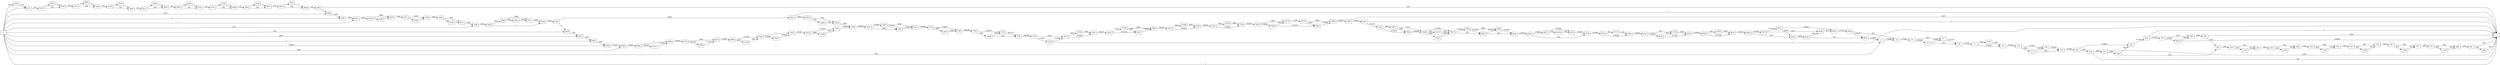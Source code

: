 digraph {
	graph [rankdir=LR]
	node [shape=rectangle]
	2 -> 18 [label=274668]
	18 -> 36 [label=275491]
	36 -> 45 [label=274668]
	36 -> 57 [label=823]
	45 -> 57 [label=273903]
	45 -> 66 [label=765]
	57 -> 66 [label=274726]
	66 -> 71 [label=275491]
	71 -> 92 [label=272828]
	71 -> 11715 [label=2663]
	92 -> 107 [label=275491]
	107 -> 117 [label=4068]
	107 -> 128 [label=271423]
	117 -> 128 [label=3245]
	117 -> 138 [label=823]
	128 -> 138 [label=274668]
	138 -> 222 [label=275491]
	222 -> 226 [label=4834]
	222 -> 243 [label=270657]
	226 -> 227 [label=4069]
	226 -> 1 [label=765]
	227 -> 1 [label=2663]
	227 -> 240 [label=1406]
	240 -> 243 [label=583]
	240 -> 303 [label=823]
	243 -> 265 [label=271240]
	265 -> 1 [label=1]
	265 -> 270 [label=271239]
	270 -> 294 [label=582]
	270 -> 8414 [label=270657]
	294 -> 298 [label=2422]
	298 -> 1 [label=1840]
	298 -> 303 [label=582]
	303 -> 354 [label=1405]
	354 -> 381 [label=582]
	354 -> 11323 [label=823]
	381 -> 459 [label=1405]
	459 -> 480 [label=582]
	459 -> 11343 [label=823]
	480 -> 495 [label=1405]
	495 -> 516 [label=582]
	495 -> 11363 [label=823]
	516 -> 558 [label=1405]
	558 -> 579 [label=582]
	558 -> 11383 [label=823]
	579 -> 591 [label=1405]
	591 -> 627 [label=582]
	591 -> 11418 [label=823]
	627 -> 639 [label=1405]
	639 -> 660 [label=582]
	639 -> 11438 [label=823]
	660 -> 661 [label=1405]
	661 -> 1 [label=823]
	661 -> 1982 [label=582]
	1982 -> 1 [label=582]
	3470 -> 3471 [label=324]
	3471 -> 3474 [label=325]
	3474 -> 3495 [label=324]
	3474 -> 3983 [label=1]
	3495 -> 3513 [label=325]
	3513 -> 3540 [label=324]
	3513 -> 4009 [label=1]
	3540 -> 3579 [label=325]
	3579 -> 3600 [label=324]
	3579 -> 4029 [label=1]
	3600 -> 3631 [label=325]
	3631 -> 3666 [label=324]
	3631 -> 4063 [label=1]
	3666 -> 3669 [label=325]
	3669 -> 3701 [label=324]
	3669 -> 4094 [label=1]
	3701 -> 3795 [label=325]
	3795 -> 3828 [label=324]
	3795 -> 4126 [label=1]
	3828 -> 3852 [label=325]
	3852 -> 3873 [label=324]
	3852 -> 4146 [label=1]
	3873 -> 3910 [label=325]
	3910 -> 3948 [label=324]
	3910 -> 4183 [label=1]
	3948 -> 3963 [label=325]
	3963 -> 1 [label=324]
	3963 -> 4366 [label=1]
	3983 -> 3495 [label=1]
	4009 -> 3540 [label=1]
	4029 -> 3600 [label=1]
	4063 -> 3666 [label=1]
	4094 -> 3701 [label=1]
	4126 -> 3828 [label=1]
	4146 -> 3873 [label=1]
	4183 -> 3948 [label=1]
	4366 -> 4385 [label=7658]
	4385 -> 5235 [label=7659]
	5235 -> 5239 [label=7660]
	5239 -> 5269 [label=7659]
	5239 -> 5708 [label=1]
	5269 -> 5327 [label=7660]
	5327 -> 5348 [label=7659]
	5327 -> 5728 [label=1]
	5348 -> 5390 [label=7660]
	5390 -> 5411 [label=7659]
	5390 -> 5748 [label=1]
	5411 -> 5490 [label=7660]
	5490 -> 5493 [label=8483]
	5493 -> 5494 [label=8482]
	5493 -> 5559 [label=1]
	5494 -> 5515 [label=7659]
	5494 -> 10831 [label=823]
	5515 -> 5559 [label=8482]
	5559 -> 5565 [label=8483]
	5565 -> 5604 [label=8482]
	5565 -> 6524 [label=1]
	5604 -> 1 [label=1]
	5604 -> 10532 [label=8481]
	5708 -> 5269 [label=1]
	5728 -> 5348 [label=1]
	5748 -> 5411 [label=1]
	6524 -> 6525 [label=766]
	6525 -> 6563 [label=3429]
	6563 -> 6590 [label=3430]
	6590 -> 6596 [label=272247]
	6596 -> 6665 [label=274087]
	6665 -> 6686 [label=1]
	6665 -> 7475 [label=274086]
	6686 -> 6779 [label=274087]
	6779 -> 6813 [label=2664]
	6779 -> 7508 [label=271423]
	6813 -> 6999 [label=274087]
	6999 -> 7020 [label=271424]
	6999 -> 11478 [label=2663]
	7020 -> 7041 [label=1]
	7020 -> 7528 [label=274086]
	7041 -> 7053 [label=274087]
	7053 -> 7074 [label=271424]
	7053 -> 11498 [label=2663]
	7074 -> 7200 [label=274087]
	7200 -> 7221 [label=282568]
	7221 -> 7236 [label=279905]
	7221 -> 7252 [label=2663]
	7236 -> 7252 [label=271424]
	7236 -> 7257 [label=8481]
	7252 -> 7257 [label=274087]
	7257 -> 7272 [label=282568]
	7272 -> 7308 [label=274087]
	7272 -> 10637 [label=8481]
	7308 -> 7320 [label=282568]
	7320 -> 7344 [label=274087]
	7320 -> 10648 [label=8481]
	7344 -> 7352 [label=281745]
	7352 -> 7416 [label=282568]
	7416 -> 7455 [label=274087]
	7416 -> 7537 [label=8481]
	7455 -> 1 [label=1]
	7455 -> 7537 [label=274086]
	7475 -> 6686 [label=274086]
	7508 -> 6813 [label=271423]
	7528 -> 7041 [label=274086]
	7537 -> 7561 [label=274086]
	7537 -> 10730 [label=8481]
	7561 -> 7636 [label=282567]
	7636 -> 7657 [label=271423]
	7636 -> 10736 [label=11144]
	7657 -> 7663 [label=279904]
	7663 -> 7675 [label=282567]
	7675 -> 7696 [label=279904]
	7675 -> 11568 [label=2663]
	7696 -> 7743 [label=282567]
	7743 -> 7764 [label=274086]
	7743 -> 10770 [label=8481]
	7764 -> 7826 [label=282567]
	7826 -> 7838 [label=279904]
	7826 -> 10779 [label=2663]
	7838 -> 7862 [label=271423]
	7838 -> 10779 [label=8481]
	7862 -> 7880 [label=274086]
	7880 -> 7888 [label=282567]
	7888 -> 1 [label=7657]
	7888 -> 7907 [label=274910]
	7907 -> 1 [label=1]
	7907 -> 7922 [label=274909]
	7922 -> 7943 [label=271423]
	7922 -> 10877 [label=3486]
	7943 -> 7946 [label=274086]
	7946 -> 7967 [label=271423]
	7946 -> 10917 [label=823]
	7946 -> 11627 [label=2663]
	7967 -> 7985 [label=274086]
	7967 -> 8003 [label=823]
	7985 -> 8003 [label=271423]
	7985 -> 8006 [label=2663]
	8003 -> 8006 [label=271423]
	8003 -> 8042 [label=823]
	8006 -> 8042 [label=274086]
	8042 -> 8051 [label=274909]
	8051 -> 8057 [label=274086]
	8051 -> 8138 [label=823]
	8057 -> 8078 [label=273321]
	8057 -> 10416 [label=765]
	8078 -> 8138 [label=274086]
	8138 -> 8144 [label=274909]
	8144 -> 8186 [label=274086]
	8144 -> 11117 [label=823]
	8186 -> 8192 [label=274909]
	8192 -> 8204 [label=274086]
	8192 -> 11138 [label=823]
	8204 -> 8225 [label=271423]
	8204 -> 11138 [label=2663]
	8225 -> 8249 [label=274909]
	8249 -> 8270 [label=272246]
	8249 -> 11675 [label=2663]
	8270 -> 8300 [label=274909]
	8300 -> 8315 [label=274086]
	8300 -> 8321 [label=823]
	8315 -> 8316 [label=271423]
	8315 -> 8336 [label=2663]
	8316 -> 8321 [label=2606]
	8316 -> 8337 [label=268817]
	8321 -> 8324 [label=3429]
	8324 -> 8336 [label=2664]
	8324 -> 8345 [label=765]
	8336 -> 8337 [label=5327]
	8337 -> 8342 [label=274144]
	8342 -> 8345 [label=273321]
	8342 -> 18 [label=823]
	8345 -> 2 [label=274086]
	8414 -> 1 [label=268817]
	8414 -> 294 [label=1840]
	10416 -> 8078 [label=765]
	10532 -> 10556 [label=7658]
	10532 -> 10854 [label=823]
	10556 -> 7200 [label=8481]
	10637 -> 7308 [label=8481]
	10648 -> 7344 [label=7658]
	10648 -> 7352 [label=823]
	10730 -> 7561 [label=8481]
	10736 -> 7657 [label=8481]
	10736 -> 7663 [label=2663]
	10770 -> 7764 [label=8481]
	10779 -> 10791 [label=11144]
	10791 -> 7880 [label=8481]
	10791 -> 7862 [label=2663]
	10831 -> 5515 [label=823]
	10854 -> 10556 [label=823]
	10877 -> 7946 [label=823]
	10877 -> 7943 [label=2663]
	10917 -> 7967 [label=823]
	11117 -> 8186 [label=823]
	11138 -> 8225 [label=3486]
	11323 -> 381 [label=823]
	11343 -> 480 [label=823]
	11363 -> 516 [label=823]
	11383 -> 579 [label=823]
	11418 -> 627 [label=823]
	11438 -> 660 [label=823]
	11478 -> 7020 [label=2663]
	11498 -> 7074 [label=2663]
	11568 -> 7696 [label=2663]
	11627 -> 7967 [label=2663]
	11675 -> 8270 [label=2663]
	11715 -> 92 [label=2663]
	0 -> 2 [label=582]
	0 -> 3471 [label=1]
	0 -> 6596 [label=1840]
	0 -> 6563 [label=1]
	0 -> 6524 [label=765]
	0 -> 4366 [label=7657]
	0 -> 5490 [label=823]
	0 -> 4385 [label=1]
	0 -> 6590 [label=268817]
	0 -> 6525 [label=2663]
	0 -> 3470 [label=324]
	0 -> 5235 [label=1]
	0 -> 1 [label=1]
}
